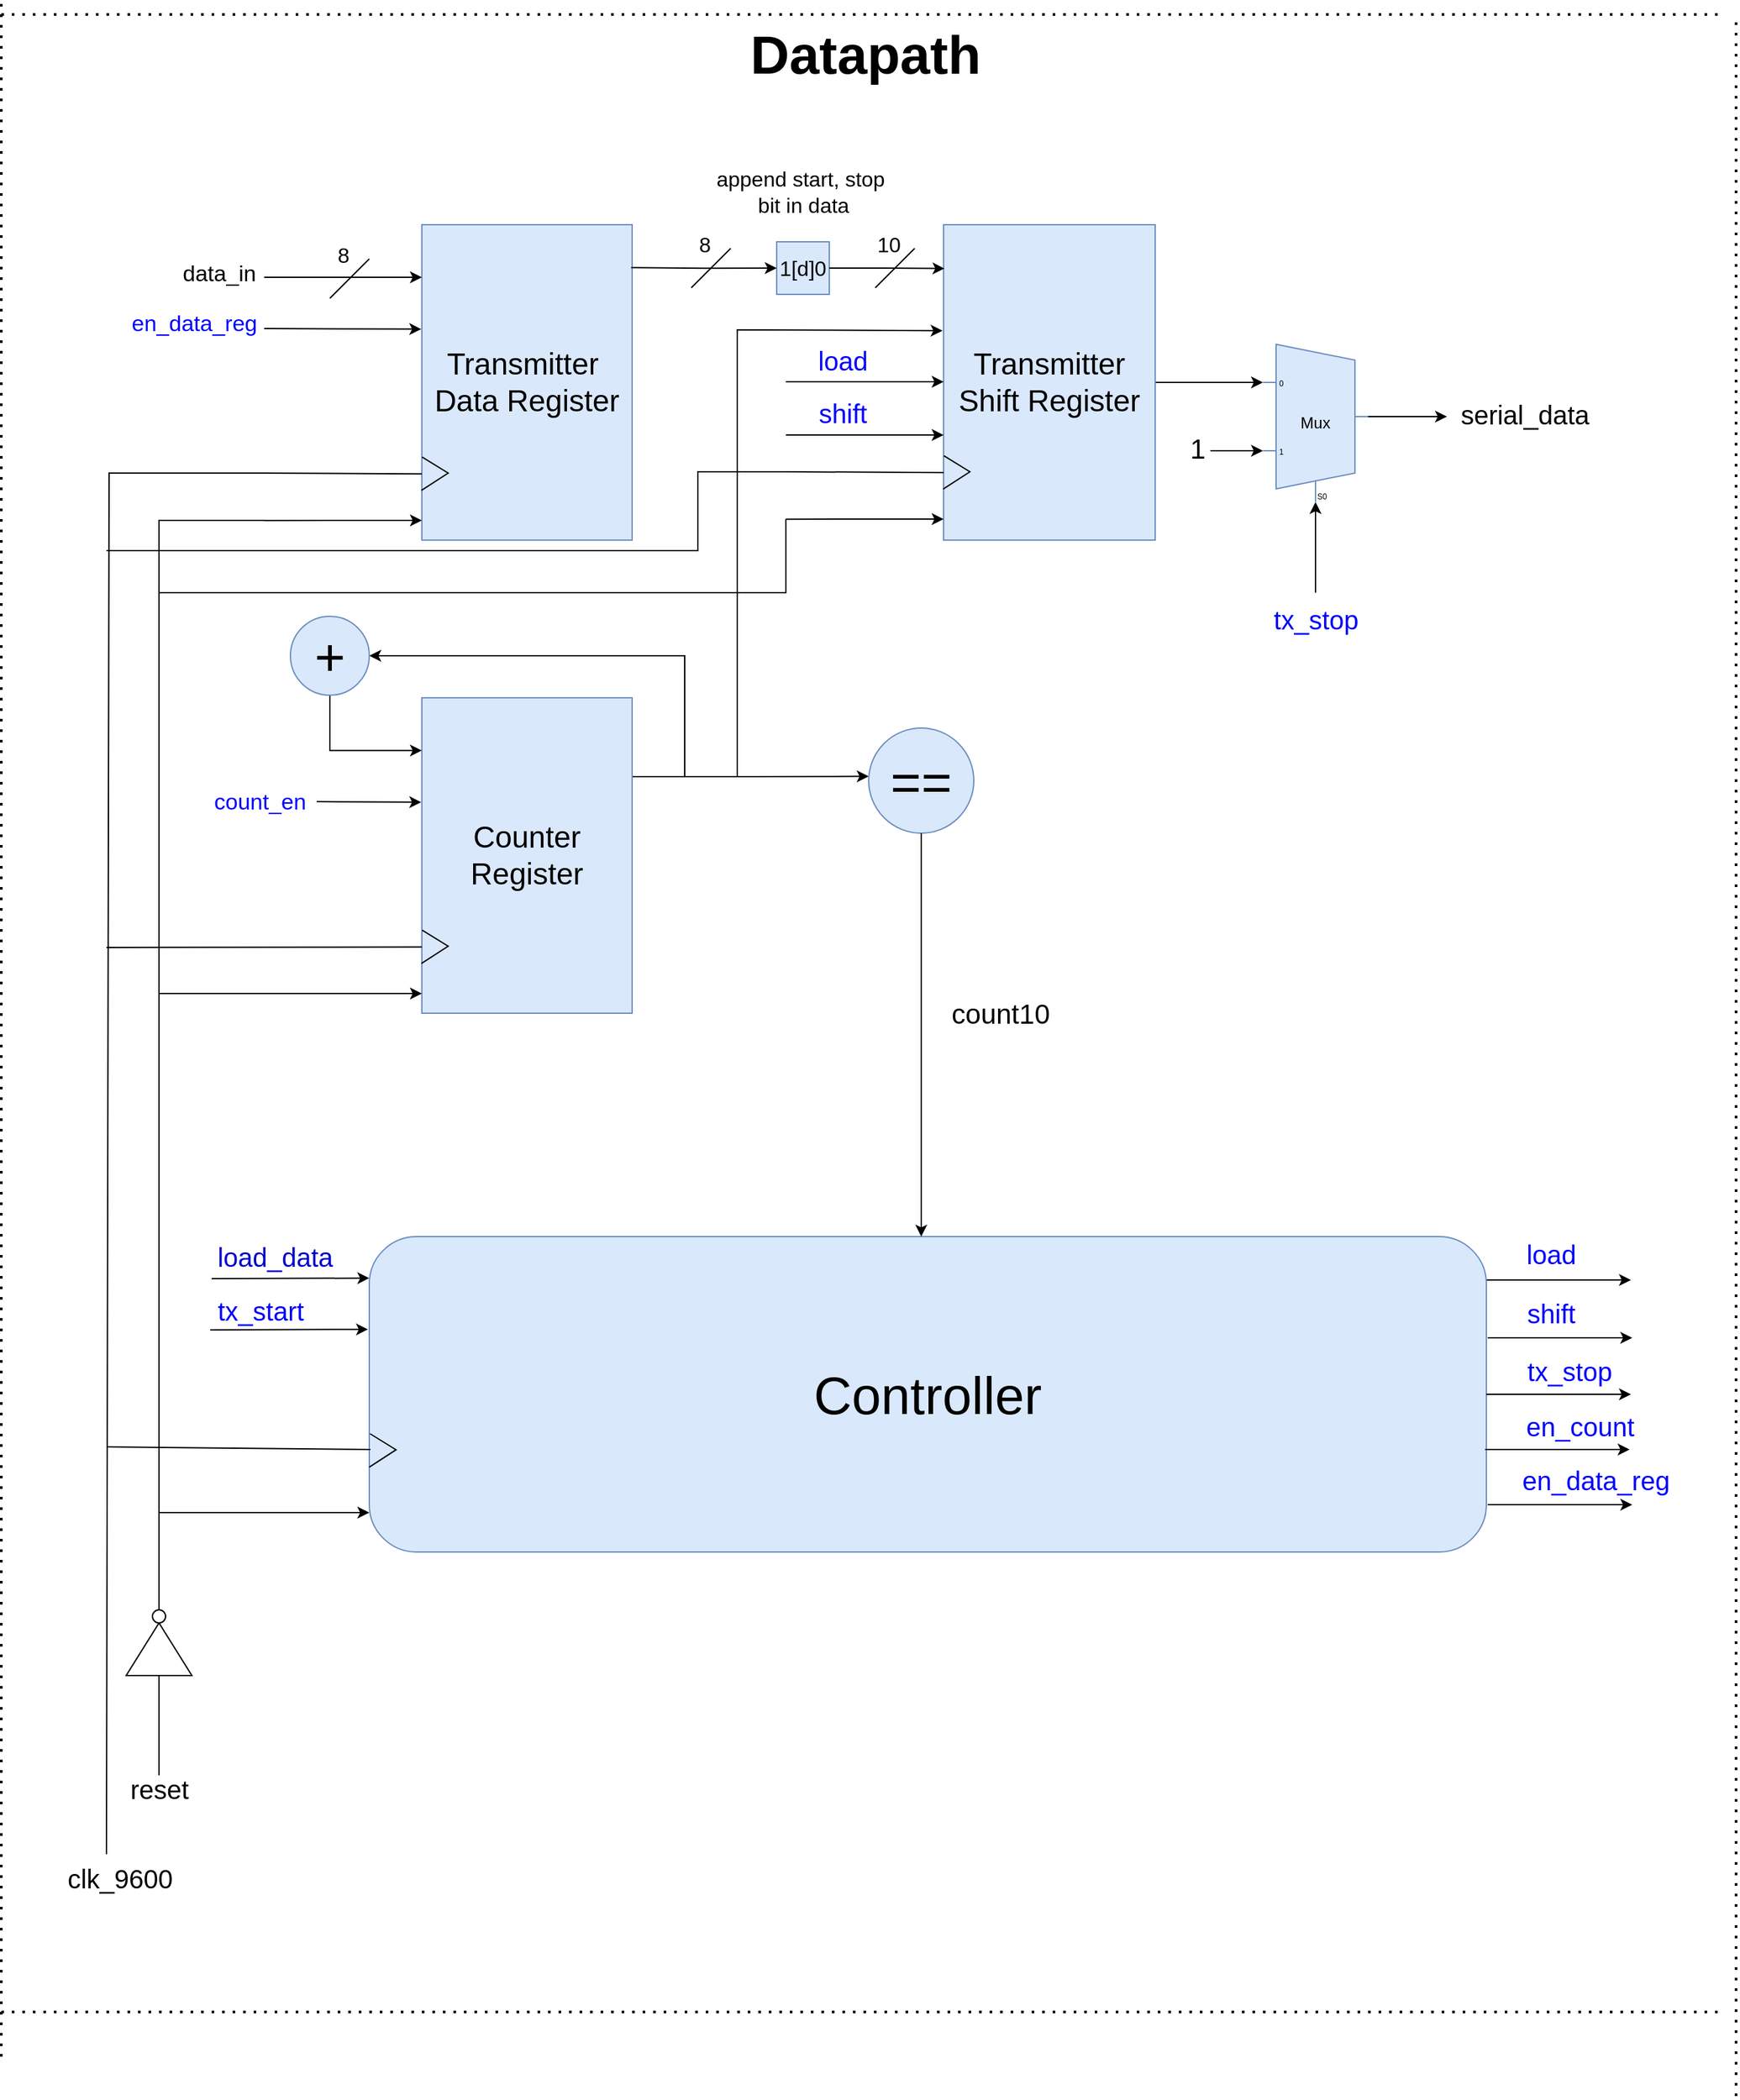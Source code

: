 <mxfile version="24.7.6">
  <diagram name="Page-1" id="l48Uq00KLZCkgwiKBUMl">
    <mxGraphModel dx="2491" dy="2127" grid="1" gridSize="10" guides="1" tooltips="1" connect="1" arrows="1" fold="1" page="1" pageScale="1" pageWidth="827" pageHeight="1169" math="0" shadow="0">
      <root>
        <mxCell id="0" />
        <mxCell id="1" parent="0" />
        <mxCell id="thzye2hZGfBqo8gDTTIo-1" value="&lt;h1 style=&quot;margin-top: 0px;&quot;&gt;&lt;font style=&quot;font-size: 41px;&quot;&gt;Datapath&lt;/font&gt;&lt;/h1&gt;" style="text;html=1;whiteSpace=wrap;overflow=hidden;rounded=0;" vertex="1" parent="1">
          <mxGeometry x="408" width="264" height="70" as="geometry" />
        </mxCell>
        <mxCell id="thzye2hZGfBqo8gDTTIo-69" style="edgeStyle=orthogonalEdgeStyle;rounded=0;orthogonalLoop=1;jettySize=auto;html=1;exitX=1;exitY=0.25;exitDx=0;exitDy=0;" edge="1" parent="1">
          <mxGeometry relative="1" as="geometry">
            <mxPoint x="1080" y="963" as="targetPoint" />
            <mxPoint x="970" y="963" as="sourcePoint" />
          </mxGeometry>
        </mxCell>
        <mxCell id="thzye2hZGfBqo8gDTTIo-2" value="&lt;font style=&quot;font-size: 40px;&quot;&gt;Controller&lt;/font&gt;" style="rounded=1;whiteSpace=wrap;html=1;fillColor=#dae8fc;strokeColor=#6c8ebf;" vertex="1" parent="1">
          <mxGeometry x="120" y="930" width="850" height="240" as="geometry" />
        </mxCell>
        <mxCell id="thzye2hZGfBqo8gDTTIo-3" value="&lt;font style=&quot;font-size: 23px;&quot;&gt;Transmitter&amp;nbsp;&lt;/font&gt;&lt;div style=&quot;font-size: 23px;&quot;&gt;&lt;font style=&quot;font-size: 23px;&quot;&gt;Data Register&lt;/font&gt;&lt;/div&gt;" style="rounded=0;whiteSpace=wrap;html=1;fillColor=#dae8fc;strokeColor=#6c8ebf;" vertex="1" parent="1">
          <mxGeometry x="160" y="160" width="160" height="240" as="geometry" />
        </mxCell>
        <mxCell id="thzye2hZGfBqo8gDTTIo-4" value="" style="edgeStyle=none;orthogonalLoop=1;jettySize=auto;html=1;rounded=0;entryX=0;entryY=0.25;entryDx=0;entryDy=0;" edge="1" parent="1">
          <mxGeometry width="80" relative="1" as="geometry">
            <mxPoint x="40" y="200" as="sourcePoint" />
            <mxPoint x="160" y="200" as="targetPoint" />
            <Array as="points" />
          </mxGeometry>
        </mxCell>
        <mxCell id="thzye2hZGfBqo8gDTTIo-5" value="" style="endArrow=none;html=1;rounded=0;exitX=-0.003;exitY=0.666;exitDx=0;exitDy=0;exitPerimeter=0;entryX=0.002;entryY=0.539;entryDx=0;entryDy=0;entryPerimeter=0;" edge="1" parent="1">
          <mxGeometry width="50" height="50" relative="1" as="geometry">
            <mxPoint x="159.64" y="362.2" as="sourcePoint" />
            <mxPoint x="160.24" y="336.8" as="targetPoint" />
            <Array as="points">
              <mxPoint x="180" y="349" />
            </Array>
          </mxGeometry>
        </mxCell>
        <mxCell id="thzye2hZGfBqo8gDTTIo-6" value="" style="endArrow=none;html=1;rounded=0;entryX=0;entryY=0.603;entryDx=0;entryDy=0;entryPerimeter=0;" edge="1" parent="1">
          <mxGeometry width="50" height="50" relative="1" as="geometry">
            <mxPoint x="40" y="349" as="sourcePoint" />
            <mxPoint x="160" y="349.6" as="targetPoint" />
          </mxGeometry>
        </mxCell>
        <mxCell id="thzye2hZGfBqo8gDTTIo-7" value="" style="endArrow=classic;html=1;rounded=0;entryX=0;entryY=0.937;entryDx=0;entryDy=0;entryPerimeter=0;" edge="1" parent="1">
          <mxGeometry width="50" height="50" relative="1" as="geometry">
            <mxPoint x="40" y="385.08" as="sourcePoint" />
            <mxPoint x="160" y="385.0" as="targetPoint" />
          </mxGeometry>
        </mxCell>
        <mxCell id="thzye2hZGfBqo8gDTTIo-8" value="" style="endArrow=classic;html=1;rounded=0;entryX=-0.003;entryY=0.331;entryDx=0;entryDy=0;entryPerimeter=0;" edge="1" parent="1" target="thzye2hZGfBqo8gDTTIo-3">
          <mxGeometry width="50" height="50" relative="1" as="geometry">
            <mxPoint x="40" y="239" as="sourcePoint" />
            <mxPoint x="160" y="242" as="targetPoint" />
          </mxGeometry>
        </mxCell>
        <mxCell id="thzye2hZGfBqo8gDTTIo-10" value="&lt;font style=&quot;font-size: 17px;&quot;&gt;data_in&lt;/font&gt;" style="text;html=1;align=center;verticalAlign=middle;whiteSpace=wrap;rounded=0;" vertex="1" parent="1">
          <mxGeometry x="-24" y="183" width="60" height="30" as="geometry" />
        </mxCell>
        <mxCell id="thzye2hZGfBqo8gDTTIo-16" value="" style="endArrow=none;dashed=1;html=1;dashPattern=1 3;strokeWidth=2;rounded=0;" edge="1" parent="1">
          <mxGeometry width="50" height="50" relative="1" as="geometry">
            <mxPoint x="1160" y="1584" as="sourcePoint" />
            <mxPoint x="1160" as="targetPoint" />
          </mxGeometry>
        </mxCell>
        <mxCell id="thzye2hZGfBqo8gDTTIo-19" value="&lt;font color=&quot;#0000ff&quot; style=&quot;font-size: 17px;&quot;&gt;en_data_reg&lt;/font&gt;" style="text;html=1;align=center;verticalAlign=middle;whiteSpace=wrap;rounded=0;" vertex="1" parent="1">
          <mxGeometry x="-60" y="221" width="94" height="30" as="geometry" />
        </mxCell>
        <mxCell id="thzye2hZGfBqo8gDTTIo-54" style="edgeStyle=orthogonalEdgeStyle;rounded=0;orthogonalLoop=1;jettySize=auto;html=1;exitX=1;exitY=0.5;exitDx=0;exitDy=0;" edge="1" parent="1" source="thzye2hZGfBqo8gDTTIo-20">
          <mxGeometry relative="1" as="geometry">
            <mxPoint x="800" y="280" as="targetPoint" />
          </mxGeometry>
        </mxCell>
        <mxCell id="thzye2hZGfBqo8gDTTIo-20" value="&lt;font style=&quot;font-size: 23px;&quot;&gt;Transmitter&lt;/font&gt;&lt;div style=&quot;font-size: 23px;&quot;&gt;&lt;font style=&quot;font-size: 23px;&quot;&gt;Shift Register&lt;/font&gt;&lt;/div&gt;" style="rounded=0;whiteSpace=wrap;html=1;fillColor=#dae8fc;strokeColor=#6c8ebf;" vertex="1" parent="1">
          <mxGeometry x="557" y="160" width="161" height="240" as="geometry" />
        </mxCell>
        <mxCell id="thzye2hZGfBqo8gDTTIo-22" value="" style="endArrow=none;html=1;rounded=0;exitX=-0.003;exitY=0.666;exitDx=0;exitDy=0;exitPerimeter=0;entryX=0.002;entryY=0.539;entryDx=0;entryDy=0;entryPerimeter=0;" edge="1" parent="1">
          <mxGeometry width="50" height="50" relative="1" as="geometry">
            <mxPoint x="556.64" y="361.2" as="sourcePoint" />
            <mxPoint x="557.24" y="335.8" as="targetPoint" />
            <Array as="points">
              <mxPoint x="577" y="348" />
            </Array>
          </mxGeometry>
        </mxCell>
        <mxCell id="thzye2hZGfBqo8gDTTIo-23" value="" style="endArrow=none;html=1;rounded=0;entryX=0;entryY=0.603;entryDx=0;entryDy=0;entryPerimeter=0;" edge="1" parent="1">
          <mxGeometry width="50" height="50" relative="1" as="geometry">
            <mxPoint x="437" y="348" as="sourcePoint" />
            <mxPoint x="557" y="348.6" as="targetPoint" />
          </mxGeometry>
        </mxCell>
        <mxCell id="thzye2hZGfBqo8gDTTIo-24" value="" style="endArrow=classic;html=1;rounded=0;entryX=0;entryY=0.937;entryDx=0;entryDy=0;entryPerimeter=0;" edge="1" parent="1">
          <mxGeometry width="50" height="50" relative="1" as="geometry">
            <mxPoint x="437" y="384.08" as="sourcePoint" />
            <mxPoint x="557" y="384.0" as="targetPoint" />
          </mxGeometry>
        </mxCell>
        <mxCell id="thzye2hZGfBqo8gDTTIo-30" value="" style="edgeStyle=none;orthogonalLoop=1;jettySize=auto;html=1;rounded=0;" edge="1" parent="1">
          <mxGeometry width="80" relative="1" as="geometry">
            <mxPoint x="437" y="279.52" as="sourcePoint" />
            <mxPoint x="557" y="279.52" as="targetPoint" />
            <Array as="points" />
          </mxGeometry>
        </mxCell>
        <mxCell id="thzye2hZGfBqo8gDTTIo-31" value="" style="edgeStyle=none;orthogonalLoop=1;jettySize=auto;html=1;rounded=0;" edge="1" parent="1">
          <mxGeometry width="80" relative="1" as="geometry">
            <mxPoint x="437" y="320" as="sourcePoint" />
            <mxPoint x="557" y="320" as="targetPoint" />
            <Array as="points" />
          </mxGeometry>
        </mxCell>
        <mxCell id="thzye2hZGfBqo8gDTTIo-41" style="edgeStyle=orthogonalEdgeStyle;rounded=0;orthogonalLoop=1;jettySize=auto;html=1;exitX=1;exitY=0.25;exitDx=0;exitDy=0;" edge="1" parent="1" source="thzye2hZGfBqo8gDTTIo-33">
          <mxGeometry relative="1" as="geometry">
            <mxPoint x="500" y="579.75" as="targetPoint" />
          </mxGeometry>
        </mxCell>
        <mxCell id="thzye2hZGfBqo8gDTTIo-33" value="&lt;font style=&quot;font-size: 23px;&quot;&gt;Counter&lt;/font&gt;&lt;div style=&quot;font-size: 23px;&quot;&gt;&lt;font style=&quot;font-size: 23px;&quot;&gt;Register&lt;/font&gt;&lt;/div&gt;" style="rounded=0;whiteSpace=wrap;html=1;fillColor=#dae8fc;strokeColor=#6c8ebf;" vertex="1" parent="1">
          <mxGeometry x="160" y="520" width="160" height="240" as="geometry" />
        </mxCell>
        <mxCell id="thzye2hZGfBqo8gDTTIo-35" value="" style="endArrow=none;html=1;rounded=0;exitX=-0.003;exitY=0.666;exitDx=0;exitDy=0;exitPerimeter=0;entryX=0.002;entryY=0.539;entryDx=0;entryDy=0;entryPerimeter=0;" edge="1" parent="1">
          <mxGeometry width="50" height="50" relative="1" as="geometry">
            <mxPoint x="159.64" y="722.2" as="sourcePoint" />
            <mxPoint x="160.24" y="696.8" as="targetPoint" />
            <Array as="points">
              <mxPoint x="180" y="709" />
            </Array>
          </mxGeometry>
        </mxCell>
        <mxCell id="thzye2hZGfBqo8gDTTIo-36" value="" style="endArrow=none;html=1;rounded=0;entryX=0;entryY=0.603;entryDx=0;entryDy=0;entryPerimeter=0;" edge="1" parent="1">
          <mxGeometry width="50" height="50" relative="1" as="geometry">
            <mxPoint x="-80" y="710" as="sourcePoint" />
            <mxPoint x="160" y="709.6" as="targetPoint" />
          </mxGeometry>
        </mxCell>
        <mxCell id="thzye2hZGfBqo8gDTTIo-37" value="" style="endArrow=classic;html=1;rounded=0;entryX=0;entryY=0.937;entryDx=0;entryDy=0;entryPerimeter=0;" edge="1" parent="1">
          <mxGeometry width="50" height="50" relative="1" as="geometry">
            <mxPoint x="-40" y="745" as="sourcePoint" />
            <mxPoint x="160" y="745" as="targetPoint" />
          </mxGeometry>
        </mxCell>
        <mxCell id="thzye2hZGfBqo8gDTTIo-38" value="" style="endArrow=classic;html=1;rounded=0;entryX=-0.003;entryY=0.331;entryDx=0;entryDy=0;entryPerimeter=0;" edge="1" parent="1" target="thzye2hZGfBqo8gDTTIo-33">
          <mxGeometry width="50" height="50" relative="1" as="geometry">
            <mxPoint x="80" y="599" as="sourcePoint" />
            <mxPoint x="160" y="602" as="targetPoint" />
          </mxGeometry>
        </mxCell>
        <mxCell id="thzye2hZGfBqo8gDTTIo-40" value="&lt;font color=&quot;#0000ff&quot; style=&quot;font-size: 17px;&quot;&gt;count_en&lt;/font&gt;" style="text;html=1;align=center;verticalAlign=middle;whiteSpace=wrap;rounded=0;" vertex="1" parent="1">
          <mxGeometry x="-10" y="585" width="94" height="30" as="geometry" />
        </mxCell>
        <mxCell id="thzye2hZGfBqo8gDTTIo-42" value="&lt;font style=&quot;font-size: 40px;&quot;&gt;==&lt;/font&gt;" style="ellipse;whiteSpace=wrap;html=1;aspect=fixed;fillColor=#dae8fc;strokeColor=#6c8ebf;" vertex="1" parent="1">
          <mxGeometry x="500" y="543" width="80" height="80" as="geometry" />
        </mxCell>
        <mxCell id="thzye2hZGfBqo8gDTTIo-43" value="" style="edgeStyle=none;orthogonalLoop=1;jettySize=auto;html=1;rounded=0;entryX=1;entryY=0.5;entryDx=0;entryDy=0;" edge="1" parent="1" target="thzye2hZGfBqo8gDTTIo-44">
          <mxGeometry width="80" relative="1" as="geometry">
            <mxPoint x="360" y="580" as="sourcePoint" />
            <mxPoint x="120" y="480" as="targetPoint" />
            <Array as="points">
              <mxPoint x="360" y="488" />
            </Array>
          </mxGeometry>
        </mxCell>
        <mxCell id="thzye2hZGfBqo8gDTTIo-50" style="edgeStyle=orthogonalEdgeStyle;rounded=0;orthogonalLoop=1;jettySize=auto;html=1;exitX=0.5;exitY=1;exitDx=0;exitDy=0;entryX=0;entryY=0.167;entryDx=0;entryDy=0;entryPerimeter=0;" edge="1" parent="1" source="thzye2hZGfBqo8gDTTIo-44" target="thzye2hZGfBqo8gDTTIo-33">
          <mxGeometry relative="1" as="geometry">
            <mxPoint x="130" y="570" as="targetPoint" />
          </mxGeometry>
        </mxCell>
        <mxCell id="thzye2hZGfBqo8gDTTIo-44" value="&lt;font style=&quot;font-size: 40px;&quot;&gt;+&lt;/font&gt;" style="ellipse;whiteSpace=wrap;html=1;aspect=fixed;fillColor=#dae8fc;strokeColor=#6c8ebf;" vertex="1" parent="1">
          <mxGeometry x="60" y="458" width="60" height="60" as="geometry" />
        </mxCell>
        <mxCell id="thzye2hZGfBqo8gDTTIo-47" value="" style="endArrow=none;html=1;rounded=0;" edge="1" parent="1">
          <mxGeometry width="50" height="50" relative="1" as="geometry">
            <mxPoint x="-80" y="1400" as="sourcePoint" />
            <mxPoint x="42" y="349" as="targetPoint" />
            <Array as="points">
              <mxPoint x="-78" y="349" />
            </Array>
          </mxGeometry>
        </mxCell>
        <mxCell id="thzye2hZGfBqo8gDTTIo-48" value="" style="endArrow=none;html=1;rounded=0;" edge="1" parent="1">
          <mxGeometry width="50" height="50" relative="1" as="geometry">
            <mxPoint x="-40" y="1230" as="sourcePoint" />
            <mxPoint x="41" y="385" as="targetPoint" />
            <Array as="points">
              <mxPoint x="-40" y="385" />
            </Array>
          </mxGeometry>
        </mxCell>
        <mxCell id="thzye2hZGfBqo8gDTTIo-49" value="" style="endArrow=none;html=1;rounded=0;" edge="1" parent="1">
          <mxGeometry width="50" height="50" relative="1" as="geometry">
            <mxPoint x="-80" y="408" as="sourcePoint" />
            <mxPoint x="440" y="348" as="targetPoint" />
            <Array as="points">
              <mxPoint x="370" y="408" />
              <mxPoint x="370" y="348" />
            </Array>
          </mxGeometry>
        </mxCell>
        <mxCell id="thzye2hZGfBqo8gDTTIo-51" value="" style="endArrow=none;html=1;rounded=0;" edge="1" parent="1">
          <mxGeometry width="50" height="50" relative="1" as="geometry">
            <mxPoint x="-40" y="440" as="sourcePoint" />
            <mxPoint x="437" y="384" as="targetPoint" />
            <Array as="points">
              <mxPoint x="437" y="440" />
            </Array>
          </mxGeometry>
        </mxCell>
        <mxCell id="thzye2hZGfBqo8gDTTIo-52" value="" style="edgeStyle=none;orthogonalLoop=1;jettySize=auto;html=1;rounded=0;entryX=-0.005;entryY=0.336;entryDx=0;entryDy=0;entryPerimeter=0;" edge="1" parent="1" target="thzye2hZGfBqo8gDTTIo-20">
          <mxGeometry width="80" relative="1" as="geometry">
            <mxPoint x="400" y="580" as="sourcePoint" />
            <mxPoint x="440" y="240" as="targetPoint" />
            <Array as="points">
              <mxPoint x="400" y="240" />
            </Array>
          </mxGeometry>
        </mxCell>
        <mxCell id="thzye2hZGfBqo8gDTTIo-82" style="edgeStyle=orthogonalEdgeStyle;rounded=0;orthogonalLoop=1;jettySize=auto;html=1;exitX=1;exitY=0.5;exitDx=0;exitDy=-5;exitPerimeter=0;" edge="1" parent="1" source="thzye2hZGfBqo8gDTTIo-53">
          <mxGeometry relative="1" as="geometry">
            <mxPoint x="940" y="306" as="targetPoint" />
          </mxGeometry>
        </mxCell>
        <mxCell id="thzye2hZGfBqo8gDTTIo-53" value="Mux" style="shadow=0;dashed=0;align=center;html=1;strokeWidth=1;shape=mxgraph.electrical.abstract.mux2;whiteSpace=wrap;fillColor=#dae8fc;strokeColor=#6c8ebf;" vertex="1" parent="1">
          <mxGeometry x="800" y="251" width="80" height="120" as="geometry" />
        </mxCell>
        <mxCell id="thzye2hZGfBqo8gDTTIo-55" value="" style="edgeStyle=none;orthogonalLoop=1;jettySize=auto;html=1;rounded=0;" edge="1" parent="1">
          <mxGeometry width="80" relative="1" as="geometry">
            <mxPoint x="760" y="332" as="sourcePoint" />
            <mxPoint x="800" y="332" as="targetPoint" />
            <Array as="points" />
          </mxGeometry>
        </mxCell>
        <mxCell id="thzye2hZGfBqo8gDTTIo-59" value="" style="endArrow=none;html=1;rounded=0;exitX=-0.003;exitY=0.666;exitDx=0;exitDy=0;exitPerimeter=0;entryX=0.002;entryY=0.539;entryDx=0;entryDy=0;entryPerimeter=0;" edge="1" parent="1">
          <mxGeometry width="50" height="50" relative="1" as="geometry">
            <mxPoint x="120.0" y="1105.4" as="sourcePoint" />
            <mxPoint x="120.6" y="1080" as="targetPoint" />
            <Array as="points">
              <mxPoint x="140.36" y="1092.2" />
            </Array>
          </mxGeometry>
        </mxCell>
        <mxCell id="thzye2hZGfBqo8gDTTIo-61" value="" style="endArrow=none;html=1;rounded=0;entryX=0.001;entryY=0.675;entryDx=0;entryDy=0;entryPerimeter=0;" edge="1" parent="1" target="thzye2hZGfBqo8gDTTIo-2">
          <mxGeometry width="50" height="50" relative="1" as="geometry">
            <mxPoint x="-80" y="1090" as="sourcePoint" />
            <mxPoint x="60" y="1120" as="targetPoint" />
          </mxGeometry>
        </mxCell>
        <mxCell id="thzye2hZGfBqo8gDTTIo-62" value="" style="edgeStyle=none;orthogonalLoop=1;jettySize=auto;html=1;rounded=0;entryX=0;entryY=0.875;entryDx=0;entryDy=0;entryPerimeter=0;" edge="1" parent="1" target="thzye2hZGfBqo8gDTTIo-2">
          <mxGeometry width="80" relative="1" as="geometry">
            <mxPoint x="-40" y="1140" as="sourcePoint" />
            <mxPoint x="50" y="1140" as="targetPoint" />
            <Array as="points" />
          </mxGeometry>
        </mxCell>
        <mxCell id="thzye2hZGfBqo8gDTTIo-63" style="edgeStyle=orthogonalEdgeStyle;rounded=0;orthogonalLoop=1;jettySize=auto;html=1;exitX=0.5;exitY=1;exitDx=0;exitDy=0;" edge="1" parent="1" source="thzye2hZGfBqo8gDTTIo-42">
          <mxGeometry relative="1" as="geometry">
            <mxPoint x="540" y="930" as="targetPoint" />
          </mxGeometry>
        </mxCell>
        <mxCell id="thzye2hZGfBqo8gDTTIo-64" value="" style="edgeStyle=none;orthogonalLoop=1;jettySize=auto;html=1;rounded=0;entryX=0;entryY=0.14;entryDx=0;entryDy=0;entryPerimeter=0;" edge="1" parent="1">
          <mxGeometry width="80" relative="1" as="geometry">
            <mxPoint y="962" as="sourcePoint" />
            <mxPoint x="120" y="961.6" as="targetPoint" />
            <Array as="points" />
          </mxGeometry>
        </mxCell>
        <mxCell id="thzye2hZGfBqo8gDTTIo-66" value="" style="edgeStyle=none;orthogonalLoop=1;jettySize=auto;html=1;rounded=0;entryX=0;entryY=0.14;entryDx=0;entryDy=0;entryPerimeter=0;" edge="1" parent="1">
          <mxGeometry width="80" relative="1" as="geometry">
            <mxPoint x="-1" y="1001" as="sourcePoint" />
            <mxPoint x="119" y="1000.6" as="targetPoint" />
            <Array as="points" />
          </mxGeometry>
        </mxCell>
        <mxCell id="thzye2hZGfBqo8gDTTIo-67" value="&lt;font color=&quot;#0000cc&quot; style=&quot;font-size: 20px;&quot;&gt;load_data&lt;/font&gt;" style="text;html=1;align=center;verticalAlign=middle;whiteSpace=wrap;rounded=0;" vertex="1" parent="1">
          <mxGeometry y="930" width="97" height="30" as="geometry" />
        </mxCell>
        <mxCell id="thzye2hZGfBqo8gDTTIo-68" value="&lt;font color=&quot;#0000ff&quot; style=&quot;font-size: 20px;&quot;&gt;tx_start&lt;/font&gt;" style="text;html=1;align=center;verticalAlign=middle;resizable=0;points=[];autosize=1;strokeColor=none;fillColor=none;" vertex="1" parent="1">
          <mxGeometry x="-8" y="966" width="90" height="40" as="geometry" />
        </mxCell>
        <mxCell id="thzye2hZGfBqo8gDTTIo-72" style="edgeStyle=orthogonalEdgeStyle;rounded=0;orthogonalLoop=1;jettySize=auto;html=1;exitX=1;exitY=0.25;exitDx=0;exitDy=0;" edge="1" parent="1">
          <mxGeometry relative="1" as="geometry">
            <mxPoint x="1081" y="1007" as="targetPoint" />
            <mxPoint x="971" y="1007" as="sourcePoint" />
          </mxGeometry>
        </mxCell>
        <mxCell id="thzye2hZGfBqo8gDTTIo-73" style="edgeStyle=orthogonalEdgeStyle;rounded=0;orthogonalLoop=1;jettySize=auto;html=1;exitX=1;exitY=0.25;exitDx=0;exitDy=0;" edge="1" parent="1">
          <mxGeometry relative="1" as="geometry">
            <mxPoint x="1080" y="1050" as="targetPoint" />
            <mxPoint x="970" y="1050" as="sourcePoint" />
          </mxGeometry>
        </mxCell>
        <mxCell id="thzye2hZGfBqo8gDTTIo-74" value="&lt;font color=&quot;#0000ff&quot; style=&quot;font-size: 20px;&quot;&gt;load&lt;/font&gt;" style="text;html=1;align=center;verticalAlign=middle;resizable=0;points=[];autosize=1;strokeColor=none;fillColor=none;" vertex="1" parent="1">
          <mxGeometry x="989" y="923" width="60" height="40" as="geometry" />
        </mxCell>
        <mxCell id="thzye2hZGfBqo8gDTTIo-75" value="&lt;font color=&quot;#0000ff&quot; style=&quot;font-size: 20px;&quot;&gt;shift&lt;/font&gt;" style="text;html=1;align=center;verticalAlign=middle;resizable=0;points=[];autosize=1;strokeColor=none;fillColor=none;" vertex="1" parent="1">
          <mxGeometry x="989" y="968" width="60" height="40" as="geometry" />
        </mxCell>
        <mxCell id="thzye2hZGfBqo8gDTTIo-78" value="&lt;font color=&quot;#0000ff&quot; style=&quot;font-size: 20px;&quot;&gt;tx_stop&lt;/font&gt;" style="text;html=1;align=center;verticalAlign=middle;resizable=0;points=[];autosize=1;strokeColor=none;fillColor=none;" vertex="1" parent="1">
          <mxGeometry x="988" y="1012" width="90" height="40" as="geometry" />
        </mxCell>
        <mxCell id="thzye2hZGfBqo8gDTTIo-79" value="&lt;font style=&quot;font-size: 21px;&quot;&gt;count10&lt;/font&gt;" style="text;html=1;align=center;verticalAlign=middle;resizable=0;points=[];autosize=1;strokeColor=none;fillColor=none;" vertex="1" parent="1">
          <mxGeometry x="550" y="740" width="100" height="40" as="geometry" />
        </mxCell>
        <mxCell id="thzye2hZGfBqo8gDTTIo-80" value="" style="edgeStyle=none;orthogonalLoop=1;jettySize=auto;html=1;rounded=0;entryX=0.375;entryY=1;entryDx=10;entryDy=0;entryPerimeter=0;" edge="1" parent="1" target="thzye2hZGfBqo8gDTTIo-53">
          <mxGeometry width="80" relative="1" as="geometry">
            <mxPoint x="840" y="440" as="sourcePoint" />
            <mxPoint x="920" y="400" as="targetPoint" />
            <Array as="points" />
          </mxGeometry>
        </mxCell>
        <mxCell id="thzye2hZGfBqo8gDTTIo-81" value="&lt;font color=&quot;#0000ff&quot; style=&quot;font-size: 20px;&quot;&gt;tx_stop&lt;/font&gt;" style="text;html=1;align=center;verticalAlign=middle;resizable=0;points=[];autosize=1;strokeColor=none;fillColor=none;" vertex="1" parent="1">
          <mxGeometry x="795" y="440" width="90" height="40" as="geometry" />
        </mxCell>
        <mxCell id="thzye2hZGfBqo8gDTTIo-83" value="&lt;font style=&quot;font-size: 20px;&quot;&gt;serial_data&lt;/font&gt;" style="text;html=1;align=center;verticalAlign=middle;resizable=0;points=[];autosize=1;strokeColor=none;fillColor=none;" vertex="1" parent="1">
          <mxGeometry x="939" y="284" width="120" height="40" as="geometry" />
        </mxCell>
        <mxCell id="thzye2hZGfBqo8gDTTIo-84" value="&lt;font color=&quot;#0000ff&quot; style=&quot;font-size: 20px;&quot;&gt;load&lt;/font&gt;" style="text;html=1;align=center;verticalAlign=middle;resizable=0;points=[];autosize=1;strokeColor=none;fillColor=none;" vertex="1" parent="1">
          <mxGeometry x="450" y="243" width="60" height="40" as="geometry" />
        </mxCell>
        <mxCell id="thzye2hZGfBqo8gDTTIo-86" value="&lt;font color=&quot;#0000ff&quot; style=&quot;font-size: 20px;&quot;&gt;shift&lt;/font&gt;" style="text;html=1;align=center;verticalAlign=middle;resizable=0;points=[];autosize=1;strokeColor=none;fillColor=none;" vertex="1" parent="1">
          <mxGeometry x="450" y="283" width="60" height="40" as="geometry" />
        </mxCell>
        <mxCell id="thzye2hZGfBqo8gDTTIo-87" value="&lt;font style=&quot;font-size: 20px;&quot;&gt;clk_9600&lt;/font&gt;" style="text;html=1;align=center;verticalAlign=middle;resizable=0;points=[];autosize=1;strokeColor=none;fillColor=none;" vertex="1" parent="1">
          <mxGeometry x="-120" y="1398" width="100" height="40" as="geometry" />
        </mxCell>
        <mxCell id="thzye2hZGfBqo8gDTTIo-88" value="&lt;font style=&quot;font-size: 20px;&quot;&gt;reset&lt;/font&gt;" style="text;html=1;align=center;verticalAlign=middle;resizable=0;points=[];autosize=1;strokeColor=none;fillColor=none;" vertex="1" parent="1">
          <mxGeometry x="-75" y="1330" width="70" height="40" as="geometry" />
        </mxCell>
        <mxCell id="thzye2hZGfBqo8gDTTIo-89" value="" style="triangle;whiteSpace=wrap;html=1;rotation=-90;" vertex="1" parent="1">
          <mxGeometry x="-60" y="1219" width="40" height="50" as="geometry" />
        </mxCell>
        <mxCell id="thzye2hZGfBqo8gDTTIo-92" value="" style="endArrow=none;html=1;rounded=0;entryX=0;entryY=0.5;entryDx=0;entryDy=0;" edge="1" parent="1" target="thzye2hZGfBqo8gDTTIo-89">
          <mxGeometry width="50" height="50" relative="1" as="geometry">
            <mxPoint x="-40" y="1340" as="sourcePoint" />
            <mxPoint x="180" y="1410" as="targetPoint" />
          </mxGeometry>
        </mxCell>
        <mxCell id="thzye2hZGfBqo8gDTTIo-93" value="" style="ellipse;whiteSpace=wrap;html=1;aspect=fixed;" vertex="1" parent="1">
          <mxGeometry x="-45" y="1214" width="10" height="10" as="geometry" />
        </mxCell>
        <mxCell id="thzye2hZGfBqo8gDTTIo-94" value="" style="endArrow=none;dashed=1;html=1;dashPattern=1 3;strokeWidth=2;rounded=0;" edge="1" parent="1">
          <mxGeometry width="50" height="50" relative="1" as="geometry">
            <mxPoint x="-160" y="1554" as="sourcePoint" />
            <mxPoint x="-160" y="-10" as="targetPoint" />
          </mxGeometry>
        </mxCell>
        <mxCell id="thzye2hZGfBqo8gDTTIo-95" value="" style="endArrow=none;dashed=1;html=1;dashPattern=1 3;strokeWidth=2;rounded=0;" edge="1" parent="1">
          <mxGeometry width="50" height="50" relative="1" as="geometry">
            <mxPoint x="-160" as="sourcePoint" />
            <mxPoint x="1150" as="targetPoint" />
          </mxGeometry>
        </mxCell>
        <mxCell id="thzye2hZGfBqo8gDTTIo-96" value="" style="endArrow=none;dashed=1;html=1;dashPattern=1 3;strokeWidth=2;rounded=0;" edge="1" parent="1">
          <mxGeometry width="50" height="50" relative="1" as="geometry">
            <mxPoint x="-160" y="1520" as="sourcePoint" />
            <mxPoint x="1150" y="1520" as="targetPoint" />
          </mxGeometry>
        </mxCell>
        <mxCell id="thzye2hZGfBqo8gDTTIo-97" value="" style="endArrow=none;html=1;rounded=0;" edge="1" parent="1">
          <mxGeometry width="50" height="50" relative="1" as="geometry">
            <mxPoint x="90" y="216" as="sourcePoint" />
            <mxPoint x="120" y="186" as="targetPoint" />
          </mxGeometry>
        </mxCell>
        <mxCell id="thzye2hZGfBqo8gDTTIo-98" value="&lt;font style=&quot;font-size: 16px;&quot;&gt;8&lt;/font&gt;" style="text;html=1;align=center;verticalAlign=middle;resizable=0;points=[];autosize=1;strokeColor=none;fillColor=none;" vertex="1" parent="1">
          <mxGeometry x="85" y="168" width="30" height="30" as="geometry" />
        </mxCell>
        <mxCell id="thzye2hZGfBqo8gDTTIo-101" value="&lt;font style=&quot;font-size: 16px;&quot;&gt;1[d]0&lt;/font&gt;" style="whiteSpace=wrap;html=1;aspect=fixed;fillColor=#dae8fc;strokeColor=#6c8ebf;" vertex="1" parent="1">
          <mxGeometry x="430" y="173" width="40" height="40" as="geometry" />
        </mxCell>
        <mxCell id="thzye2hZGfBqo8gDTTIo-103" style="edgeStyle=orthogonalEdgeStyle;rounded=0;orthogonalLoop=1;jettySize=auto;html=1;exitX=0.989;exitY=0.136;exitDx=0;exitDy=0;entryX=0;entryY=0.5;entryDx=0;entryDy=0;exitPerimeter=0;" edge="1" parent="1" target="thzye2hZGfBqo8gDTTIo-101">
          <mxGeometry relative="1" as="geometry">
            <mxPoint x="319.24" y="192.64" as="sourcePoint" />
            <mxPoint x="415" y="193.0" as="targetPoint" />
          </mxGeometry>
        </mxCell>
        <mxCell id="thzye2hZGfBqo8gDTTIo-104" style="edgeStyle=orthogonalEdgeStyle;rounded=0;orthogonalLoop=1;jettySize=auto;html=1;exitX=1;exitY=0.5;exitDx=0;exitDy=0;entryX=0.004;entryY=0.139;entryDx=0;entryDy=0;entryPerimeter=0;" edge="1" parent="1" source="thzye2hZGfBqo8gDTTIo-101" target="thzye2hZGfBqo8gDTTIo-20">
          <mxGeometry relative="1" as="geometry" />
        </mxCell>
        <mxCell id="thzye2hZGfBqo8gDTTIo-106" value="" style="endArrow=none;html=1;rounded=0;" edge="1" parent="1">
          <mxGeometry width="50" height="50" relative="1" as="geometry">
            <mxPoint x="365" y="208" as="sourcePoint" />
            <mxPoint x="395" y="178" as="targetPoint" />
          </mxGeometry>
        </mxCell>
        <mxCell id="thzye2hZGfBqo8gDTTIo-107" value="&lt;font style=&quot;font-size: 16px;&quot;&gt;8&lt;/font&gt;" style="text;html=1;align=center;verticalAlign=middle;resizable=0;points=[];autosize=1;strokeColor=none;fillColor=none;" vertex="1" parent="1">
          <mxGeometry x="360" y="160" width="30" height="30" as="geometry" />
        </mxCell>
        <mxCell id="thzye2hZGfBqo8gDTTIo-108" value="" style="endArrow=none;html=1;rounded=0;" edge="1" parent="1">
          <mxGeometry width="50" height="50" relative="1" as="geometry">
            <mxPoint x="505" y="208" as="sourcePoint" />
            <mxPoint x="535" y="178" as="targetPoint" />
          </mxGeometry>
        </mxCell>
        <mxCell id="thzye2hZGfBqo8gDTTIo-109" value="&lt;font style=&quot;font-size: 16px;&quot;&gt;10&lt;/font&gt;" style="text;html=1;align=center;verticalAlign=middle;resizable=0;points=[];autosize=1;strokeColor=none;fillColor=none;" vertex="1" parent="1">
          <mxGeometry x="495" y="160" width="40" height="30" as="geometry" />
        </mxCell>
        <mxCell id="thzye2hZGfBqo8gDTTIo-110" value="&lt;font style=&quot;font-size: 16px;&quot;&gt;append start, stop&amp;nbsp;&lt;/font&gt;&lt;div style=&quot;font-size: 16px;&quot;&gt;&lt;font style=&quot;font-size: 16px;&quot;&gt;bit in data&lt;/font&gt;&lt;/div&gt;" style="text;html=1;align=center;verticalAlign=middle;resizable=0;points=[];autosize=1;strokeColor=none;fillColor=none;" vertex="1" parent="1">
          <mxGeometry x="370" y="110" width="160" height="50" as="geometry" />
        </mxCell>
        <mxCell id="thzye2hZGfBqo8gDTTIo-111" value="&lt;font style=&quot;font-size: 21px;&quot;&gt;1&lt;/font&gt;" style="text;html=1;align=center;verticalAlign=middle;resizable=0;points=[];autosize=1;strokeColor=none;fillColor=none;" vertex="1" parent="1">
          <mxGeometry x="730" y="310" width="40" height="40" as="geometry" />
        </mxCell>
        <mxCell id="thzye2hZGfBqo8gDTTIo-114" style="edgeStyle=orthogonalEdgeStyle;rounded=0;orthogonalLoop=1;jettySize=auto;html=1;exitX=1;exitY=0.25;exitDx=0;exitDy=0;" edge="1" parent="1">
          <mxGeometry relative="1" as="geometry">
            <mxPoint x="1079" y="1092" as="targetPoint" />
            <mxPoint x="969" y="1092" as="sourcePoint" />
          </mxGeometry>
        </mxCell>
        <mxCell id="thzye2hZGfBqo8gDTTIo-115" value="&lt;font color=&quot;#0000ff&quot; style=&quot;font-size: 20px;&quot;&gt;en_count&lt;/font&gt;" style="text;html=1;align=center;verticalAlign=middle;resizable=0;points=[];autosize=1;strokeColor=none;fillColor=none;" vertex="1" parent="1">
          <mxGeometry x="986" y="1054" width="110" height="40" as="geometry" />
        </mxCell>
        <mxCell id="thzye2hZGfBqo8gDTTIo-117" style="edgeStyle=orthogonalEdgeStyle;rounded=0;orthogonalLoop=1;jettySize=auto;html=1;exitX=1;exitY=0.25;exitDx=0;exitDy=0;" edge="1" parent="1">
          <mxGeometry relative="1" as="geometry">
            <mxPoint x="1081" y="1134" as="targetPoint" />
            <mxPoint x="971" y="1134" as="sourcePoint" />
          </mxGeometry>
        </mxCell>
        <mxCell id="thzye2hZGfBqo8gDTTIo-118" value="&lt;font color=&quot;#0000ff&quot; style=&quot;font-size: 20px;&quot;&gt;en_data_reg&lt;/font&gt;" style="text;html=1;align=center;verticalAlign=middle;resizable=0;points=[];autosize=1;strokeColor=none;fillColor=none;" vertex="1" parent="1">
          <mxGeometry x="983" y="1095" width="140" height="40" as="geometry" />
        </mxCell>
      </root>
    </mxGraphModel>
  </diagram>
</mxfile>

